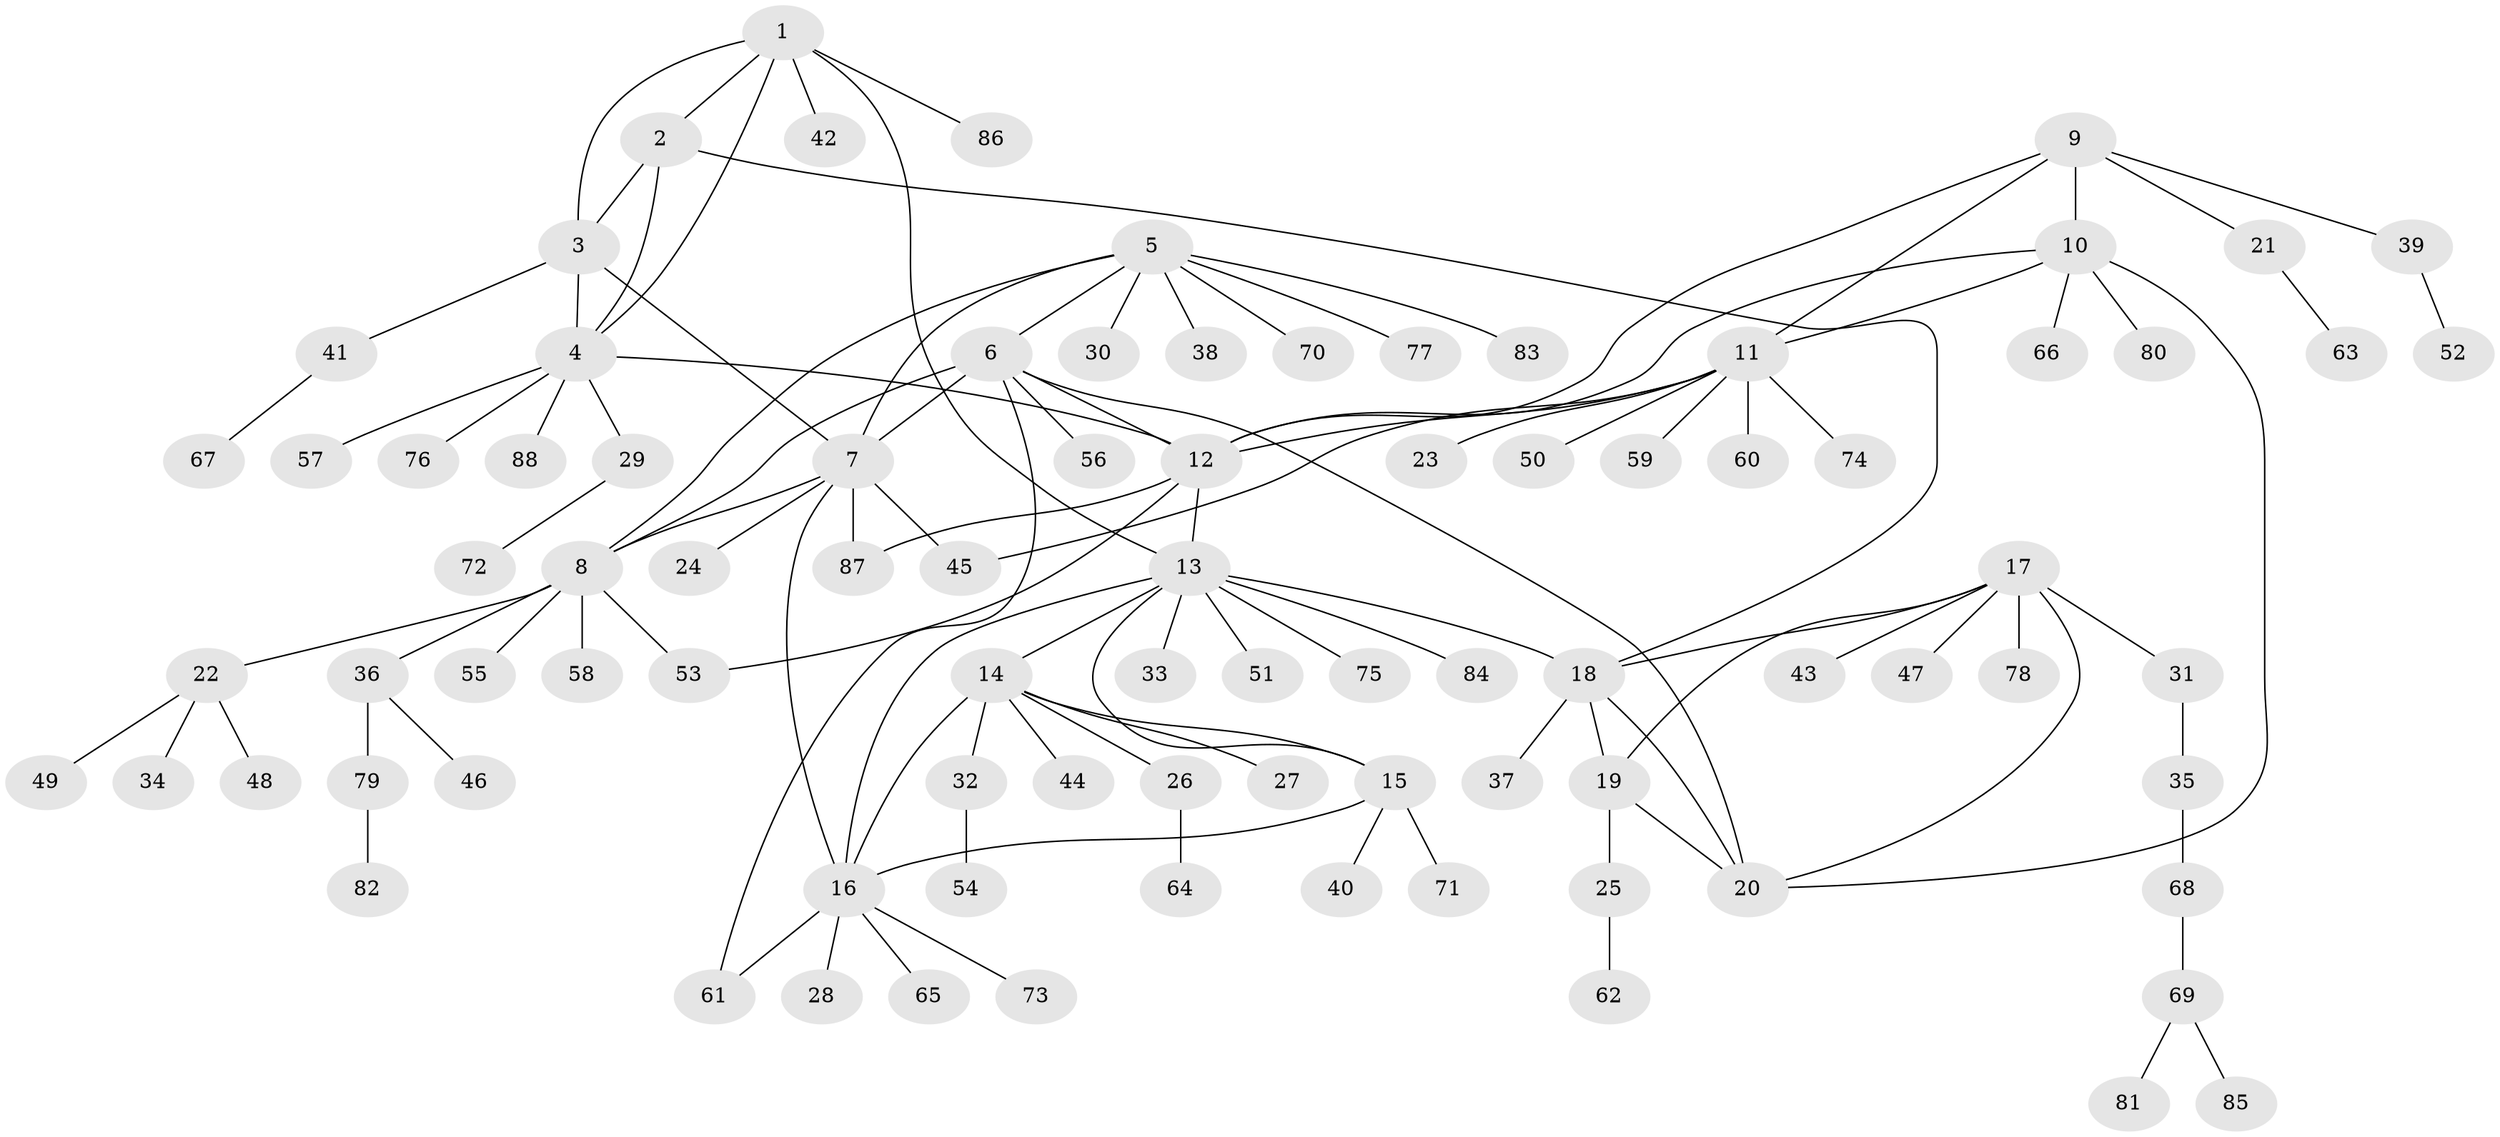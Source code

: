 // Generated by graph-tools (version 1.1) at 2025/37/03/09/25 02:37:11]
// undirected, 88 vertices, 112 edges
graph export_dot {
graph [start="1"]
  node [color=gray90,style=filled];
  1;
  2;
  3;
  4;
  5;
  6;
  7;
  8;
  9;
  10;
  11;
  12;
  13;
  14;
  15;
  16;
  17;
  18;
  19;
  20;
  21;
  22;
  23;
  24;
  25;
  26;
  27;
  28;
  29;
  30;
  31;
  32;
  33;
  34;
  35;
  36;
  37;
  38;
  39;
  40;
  41;
  42;
  43;
  44;
  45;
  46;
  47;
  48;
  49;
  50;
  51;
  52;
  53;
  54;
  55;
  56;
  57;
  58;
  59;
  60;
  61;
  62;
  63;
  64;
  65;
  66;
  67;
  68;
  69;
  70;
  71;
  72;
  73;
  74;
  75;
  76;
  77;
  78;
  79;
  80;
  81;
  82;
  83;
  84;
  85;
  86;
  87;
  88;
  1 -- 2;
  1 -- 3;
  1 -- 4;
  1 -- 13;
  1 -- 42;
  1 -- 86;
  2 -- 3;
  2 -- 4;
  2 -- 18;
  3 -- 4;
  3 -- 7;
  3 -- 41;
  4 -- 12;
  4 -- 29;
  4 -- 57;
  4 -- 76;
  4 -- 88;
  5 -- 6;
  5 -- 7;
  5 -- 8;
  5 -- 30;
  5 -- 38;
  5 -- 70;
  5 -- 77;
  5 -- 83;
  6 -- 7;
  6 -- 8;
  6 -- 12;
  6 -- 20;
  6 -- 56;
  6 -- 61;
  7 -- 8;
  7 -- 16;
  7 -- 24;
  7 -- 45;
  7 -- 87;
  8 -- 22;
  8 -- 36;
  8 -- 53;
  8 -- 55;
  8 -- 58;
  9 -- 10;
  9 -- 11;
  9 -- 12;
  9 -- 21;
  9 -- 39;
  10 -- 11;
  10 -- 12;
  10 -- 20;
  10 -- 66;
  10 -- 80;
  11 -- 12;
  11 -- 23;
  11 -- 45;
  11 -- 50;
  11 -- 59;
  11 -- 60;
  11 -- 74;
  12 -- 13;
  12 -- 53;
  12 -- 87;
  13 -- 14;
  13 -- 15;
  13 -- 16;
  13 -- 18;
  13 -- 33;
  13 -- 51;
  13 -- 75;
  13 -- 84;
  14 -- 15;
  14 -- 16;
  14 -- 26;
  14 -- 27;
  14 -- 32;
  14 -- 44;
  15 -- 16;
  15 -- 40;
  15 -- 71;
  16 -- 28;
  16 -- 61;
  16 -- 65;
  16 -- 73;
  17 -- 18;
  17 -- 19;
  17 -- 20;
  17 -- 31;
  17 -- 43;
  17 -- 47;
  17 -- 78;
  18 -- 19;
  18 -- 20;
  18 -- 37;
  19 -- 20;
  19 -- 25;
  21 -- 63;
  22 -- 34;
  22 -- 48;
  22 -- 49;
  25 -- 62;
  26 -- 64;
  29 -- 72;
  31 -- 35;
  32 -- 54;
  35 -- 68;
  36 -- 46;
  36 -- 79;
  39 -- 52;
  41 -- 67;
  68 -- 69;
  69 -- 81;
  69 -- 85;
  79 -- 82;
}
